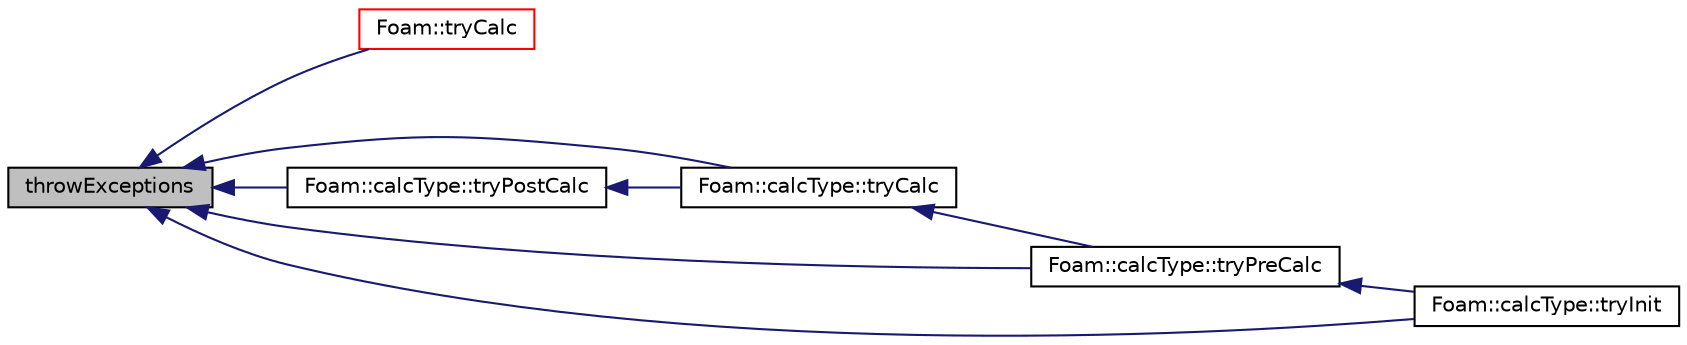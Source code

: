 digraph "throwExceptions"
{
  bgcolor="transparent";
  edge [fontname="Helvetica",fontsize="10",labelfontname="Helvetica",labelfontsize="10"];
  node [fontname="Helvetica",fontsize="10",shape=record];
  rankdir="LR";
  Node1 [label="throwExceptions",height=0.2,width=0.4,color="black", fillcolor="grey75", style="filled", fontcolor="black"];
  Node1 -> Node2 [dir="back",color="midnightblue",fontsize="10",style="solid",fontname="Helvetica"];
  Node2 [label="Foam::tryCalc",height=0.2,width=0.4,color="red",URL="$a10974.html#aa027c009a29fc46b2ab1c02f6a1369bf"];
  Node1 -> Node3 [dir="back",color="midnightblue",fontsize="10",style="solid",fontname="Helvetica"];
  Node3 [label="Foam::calcType::tryCalc",height=0.2,width=0.4,color="black",URL="$a00192.html#af465912d58eb69ca71d1478c072baf01",tooltip="Time loop calculations. "];
  Node3 -> Node4 [dir="back",color="midnightblue",fontsize="10",style="solid",fontname="Helvetica"];
  Node4 [label="Foam::calcType::tryPreCalc",height=0.2,width=0.4,color="black",URL="$a00192.html#a38ea6cd20b76c95e4e4056d9b28bd0c6",tooltip="Pre-time loop calculations. "];
  Node4 -> Node5 [dir="back",color="midnightblue",fontsize="10",style="solid",fontname="Helvetica"];
  Node5 [label="Foam::calcType::tryInit",height=0.2,width=0.4,color="black",URL="$a00192.html#a9e537913c615ec01517bdfc83d361e51",tooltip="Initialise - typically setting static variables,. "];
  Node1 -> Node5 [dir="back",color="midnightblue",fontsize="10",style="solid",fontname="Helvetica"];
  Node1 -> Node6 [dir="back",color="midnightblue",fontsize="10",style="solid",fontname="Helvetica"];
  Node6 [label="Foam::calcType::tryPostCalc",height=0.2,width=0.4,color="black",URL="$a00192.html#ae4b76e23dfd4d7be77ede92fde6c29cd",tooltip="Post-time loop calculations. "];
  Node6 -> Node3 [dir="back",color="midnightblue",fontsize="10",style="solid",fontname="Helvetica"];
  Node1 -> Node4 [dir="back",color="midnightblue",fontsize="10",style="solid",fontname="Helvetica"];
}
